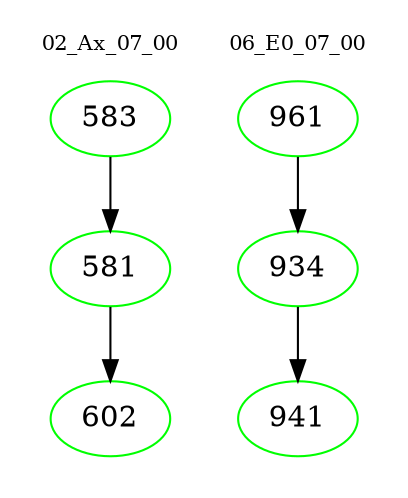 digraph{
subgraph cluster_0 {
color = white
label = "02_Ax_07_00";
fontsize=10;
T0_583 [label="583", color="green"]
T0_583 -> T0_581 [color="black"]
T0_581 [label="581", color="green"]
T0_581 -> T0_602 [color="black"]
T0_602 [label="602", color="green"]
}
subgraph cluster_1 {
color = white
label = "06_E0_07_00";
fontsize=10;
T1_961 [label="961", color="green"]
T1_961 -> T1_934 [color="black"]
T1_934 [label="934", color="green"]
T1_934 -> T1_941 [color="black"]
T1_941 [label="941", color="green"]
}
}
